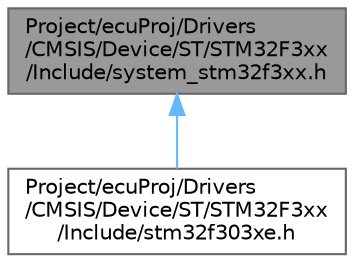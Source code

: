 digraph "Project/ecuProj/Drivers/CMSIS/Device/ST/STM32F3xx/Include/system_stm32f3xx.h"
{
 // LATEX_PDF_SIZE
  bgcolor="transparent";
  edge [fontname=Helvetica,fontsize=10,labelfontname=Helvetica,labelfontsize=10];
  node [fontname=Helvetica,fontsize=10,shape=box,height=0.2,width=0.4];
  Node1 [id="Node000001",label="Project/ecuProj/Drivers\l/CMSIS/Device/ST/STM32F3xx\l/Include/system_stm32f3xx.h",height=0.2,width=0.4,color="gray40", fillcolor="grey60", style="filled", fontcolor="black",tooltip="CMSIS Cortex-M4 Device System Source File for STM32F3xx devices."];
  Node1 -> Node2 [id="edge1_Node000001_Node000002",dir="back",color="steelblue1",style="solid",tooltip=" "];
  Node2 [id="Node000002",label="Project/ecuProj/Drivers\l/CMSIS/Device/ST/STM32F3xx\l/Include/stm32f303xe.h",height=0.2,width=0.4,color="grey40", fillcolor="white", style="filled",URL="$ecu_proj_2_drivers_2_c_m_s_i_s_2_device_2_s_t_2_s_t_m32_f3xx_2_include_2stm32f303xe_8h.html",tooltip="CMSIS STM32F303xE Devices Peripheral Access Layer Header File."];
}
